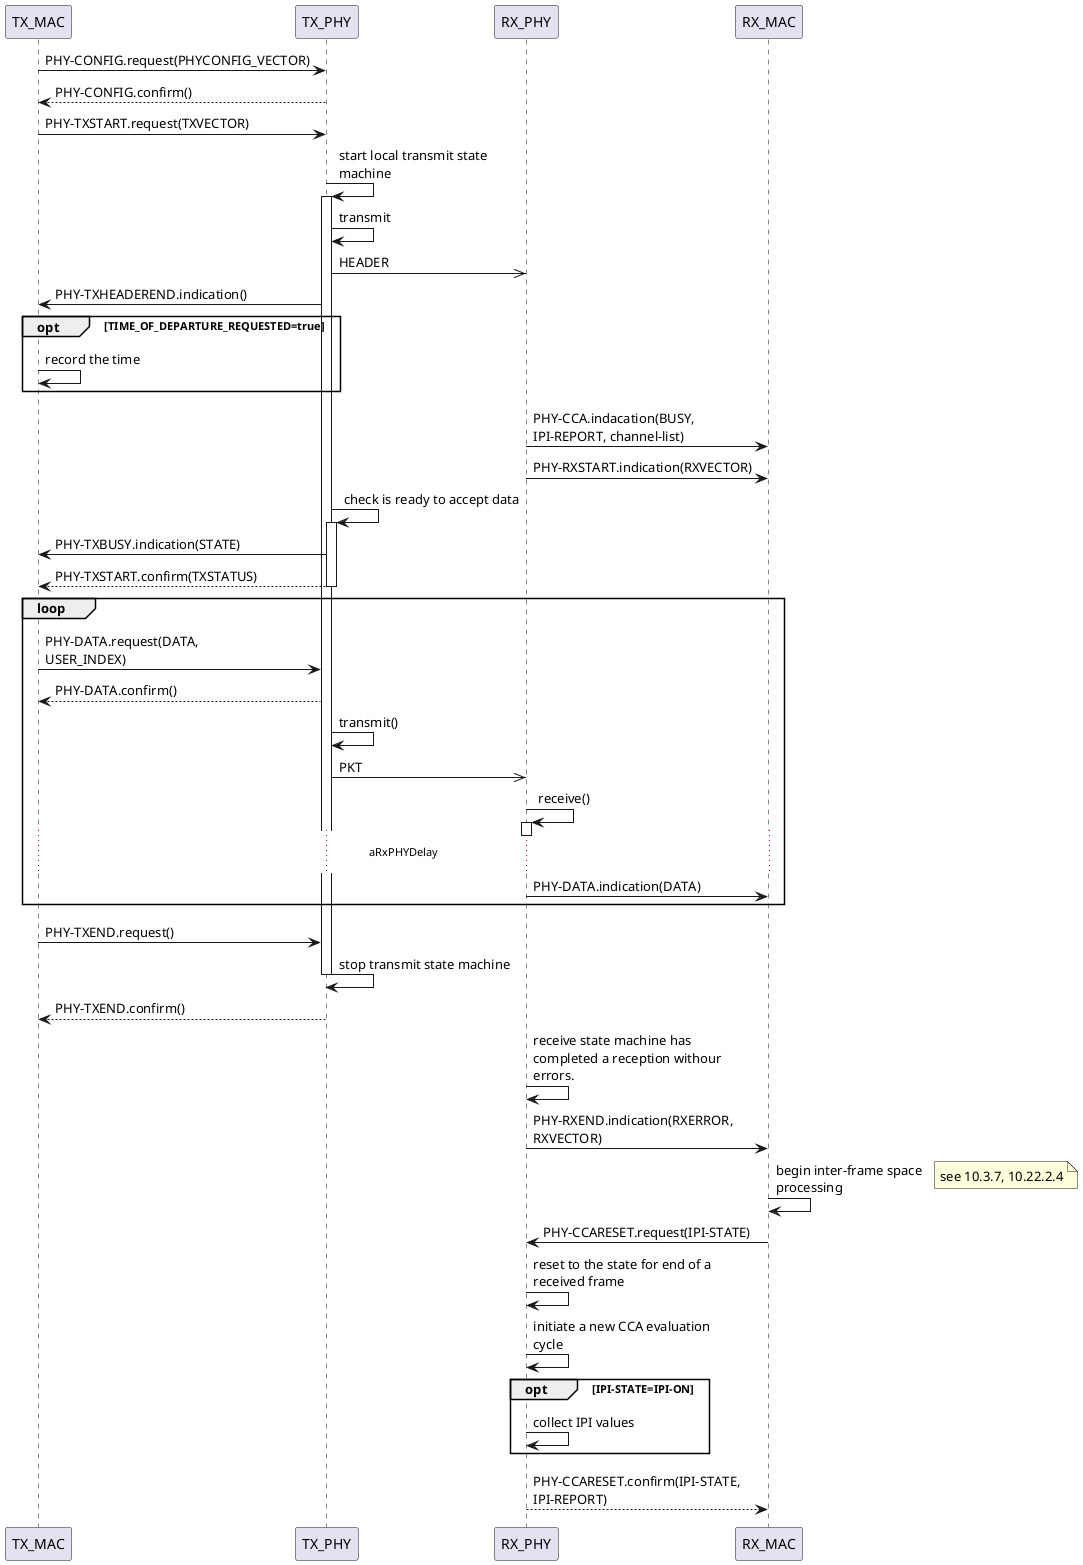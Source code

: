 @startuml PHY-SAP
!pragma teoz true
skinparam MaxMessageSize 200
TX_MAC -> TX_PHY: PHY-CONFIG.request(PHYCONFIG_VECTOR)
TX_MAC <-- TX_PHY: PHY-CONFIG.confirm()
TX_MAC -> TX_PHY: PHY-TXSTART.request(TXVECTOR)
TX_PHY -> TX_PHY: start local transmit state machine
activate TX_PHY
TX_PHY -> TX_PHY: transmit
TX_PHY ->> RX_PHY: HEADER
TX_MAC <- TX_PHY: PHY-TXHEADEREND.indication()
opt TIME_OF_DEPARTURE_REQUESTED=true
    TX_MAC -> TX_MAC: record the time
end
RX_MAC <- RX_PHY: PHY-CCA.indacation(BUSY, IPI-REPORT, channel-list)
RX_MAC <- RX_PHY: PHY-RXSTART.indication(RXVECTOR)
TX_PHY -> TX_PHY: check is ready to accept data
activate TX_PHY
TX_MAC <- TX_PHY: PHY-TXBUSY.indication(STATE)
TX_MAC <-- TX_PHY: PHY-TXSTART.confirm(TXSTATUS)
deactivate TX_PHY
loop
    TX_MAC -> TX_PHY: PHY-DATA.request(DATA, USER_INDEX)
    TX_MAC <-- TX_PHY: PHY-DATA.confirm()
    TX_PHY -> TX_PHY: transmit()
    TX_PHY ->> RX_PHY: PKT 
    RX_PHY -> RX_PHY: receive()
    activate RX_PHY
    deactivate RX_PHY
    ... aRxPHYDelay ...
    RX_MAC <- RX_PHY: PHY-DATA.indication(DATA)
end
TX_MAC -> TX_PHY: PHY-TXEND.request()
TX_PHY -> TX_PHY: stop transmit state machine
deactivate TX_PHY
TX_MAC <-- TX_PHY: PHY-TXEND.confirm()
RX_PHY -> RX_PHY: receive state machine has completed a reception withour errors.
RX_MAC <- RX_PHY: PHY-RXEND.indication(RXERROR, RXVECTOR)
RX_MAC -> RX_MAC: begin inter-frame space processing
note right: see 10.3.7, 10.22.2.4
RX_MAC -> RX_PHY: PHY-CCARESET.request(IPI-STATE)
RX_PHY -> RX_PHY: reset to the state for end of a received frame
RX_PHY -> RX_PHY: initiate a new CCA evaluation cycle
opt IPI-STATE=IPI-ON
    RX_PHY -> RX_PHY: collect IPI values
end
RX_MAC <-- RX_PHY: PHY-CCARESET.confirm(IPI-STATE, IPI-REPORT)
@enduml